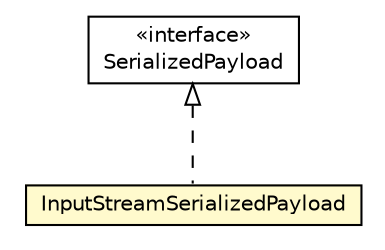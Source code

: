 #!/usr/local/bin/dot
#
# Class diagram 
# Generated by UMLGraph version R5_6-24-gf6e263 (http://www.umlgraph.org/)
#

digraph G {
	edge [fontname="Helvetica",fontsize=10,labelfontname="Helvetica",labelfontsize=10];
	node [fontname="Helvetica",fontsize=10,shape=plaintext];
	nodesep=0.25;
	ranksep=0.5;
	// io.reinert.requestor.core.payload.SerializedPayload
	c33505 [label=<<table title="io.reinert.requestor.core.payload.SerializedPayload" border="0" cellborder="1" cellspacing="0" cellpadding="2" port="p" href="../../core/payload/SerializedPayload.html">
		<tr><td><table border="0" cellspacing="0" cellpadding="1">
<tr><td align="center" balign="center"> &#171;interface&#187; </td></tr>
<tr><td align="center" balign="center"> SerializedPayload </td></tr>
		</table></td></tr>
		</table>>, URL="../../core/payload/SerializedPayload.html", fontname="Helvetica", fontcolor="black", fontsize=10.0];
	// io.reinert.requestor.java.payload.InputStreamSerializedPayload
	c33559 [label=<<table title="io.reinert.requestor.java.payload.InputStreamSerializedPayload" border="0" cellborder="1" cellspacing="0" cellpadding="2" port="p" bgcolor="lemonChiffon" href="./InputStreamSerializedPayload.html">
		<tr><td><table border="0" cellspacing="0" cellpadding="1">
<tr><td align="center" balign="center"> InputStreamSerializedPayload </td></tr>
		</table></td></tr>
		</table>>, URL="./InputStreamSerializedPayload.html", fontname="Helvetica", fontcolor="black", fontsize=10.0];
	//io.reinert.requestor.java.payload.InputStreamSerializedPayload implements io.reinert.requestor.core.payload.SerializedPayload
	c33505:p -> c33559:p [dir=back,arrowtail=empty,style=dashed];
}

